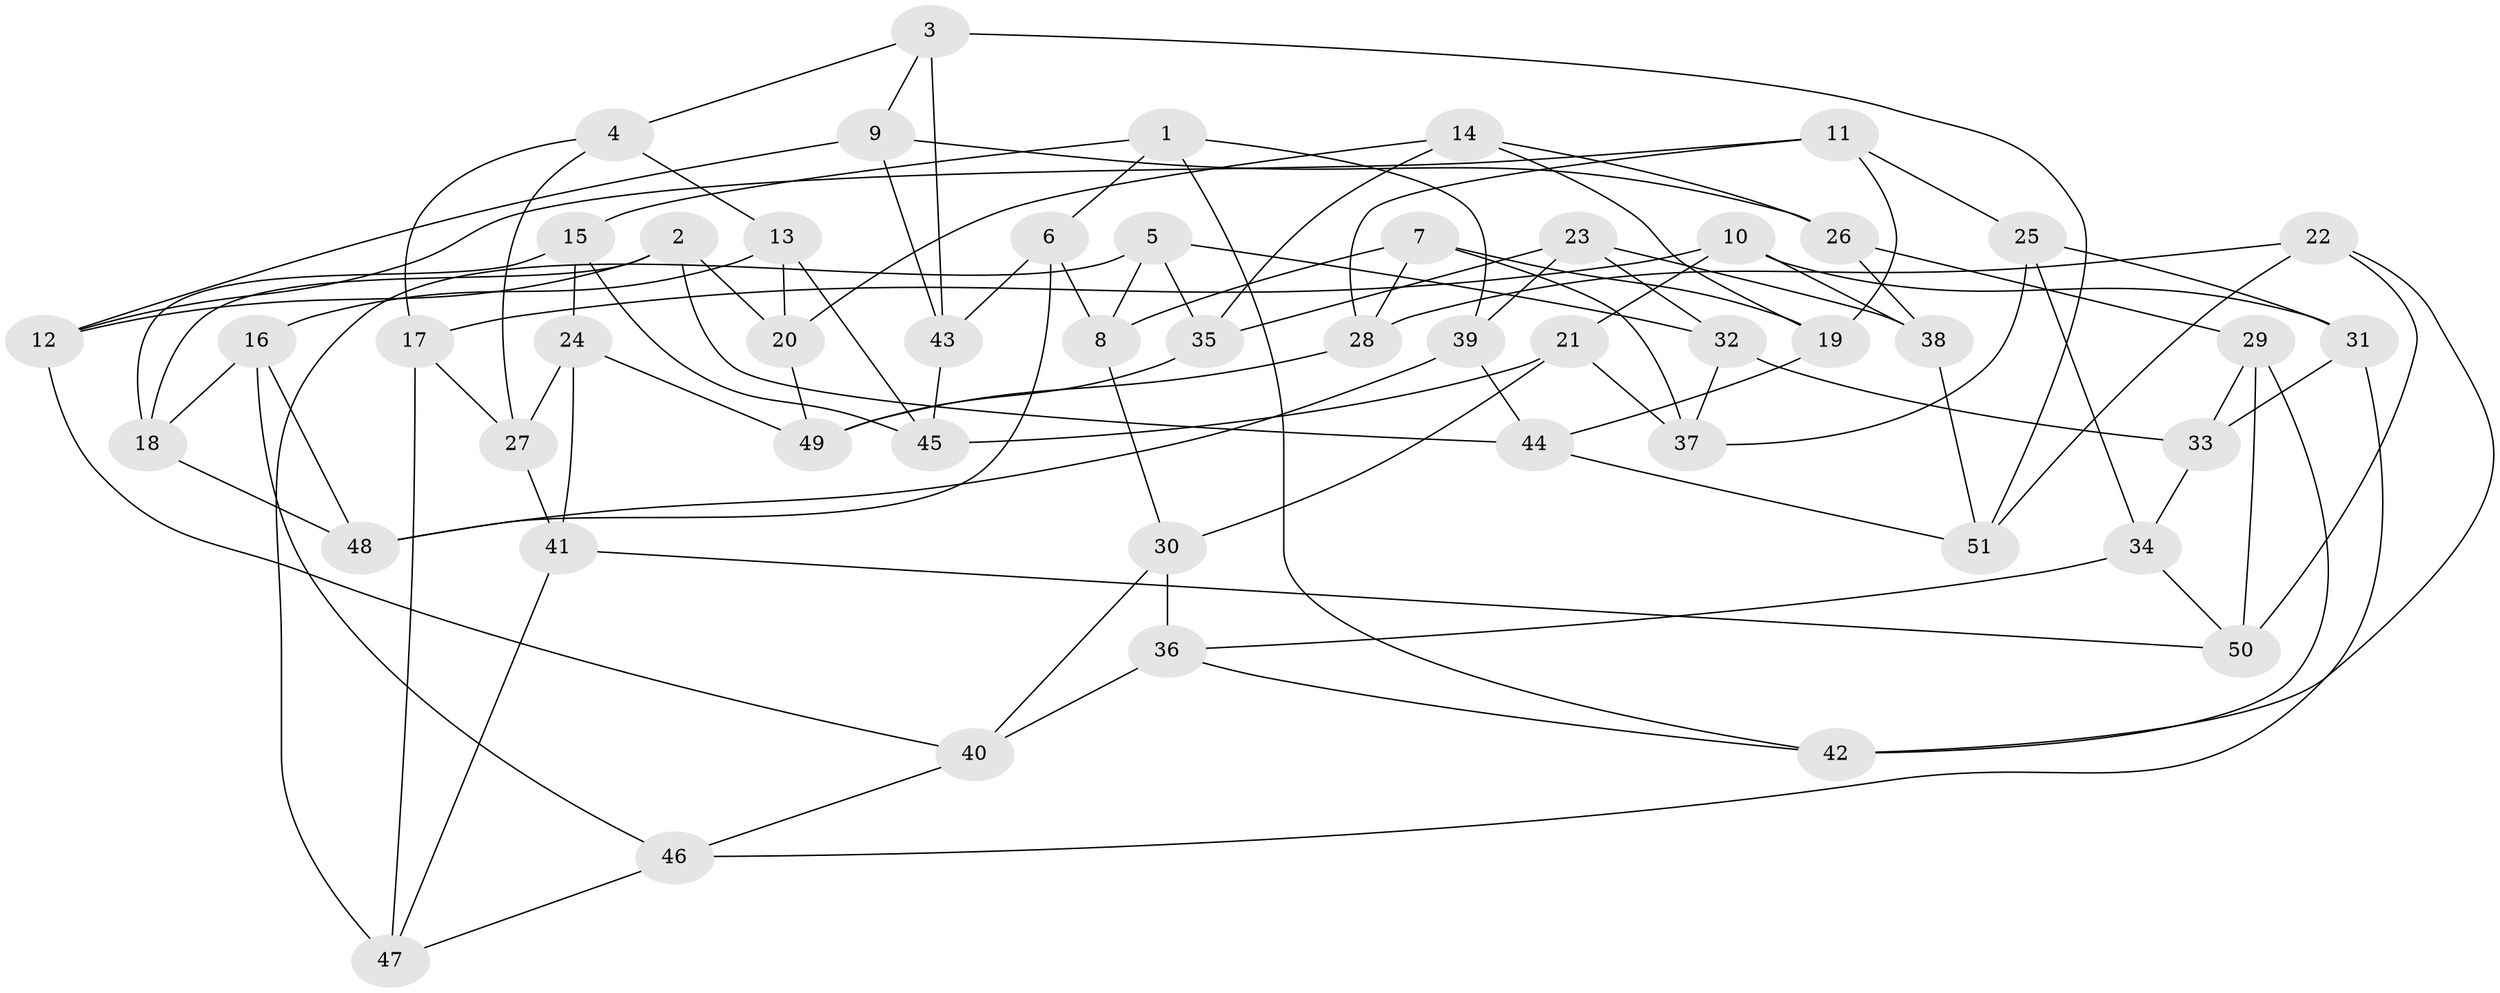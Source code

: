 // coarse degree distribution, {14: 0.0625, 8: 0.125, 7: 0.0625, 6: 0.125, 4: 0.25, 11: 0.0625, 9: 0.0625, 3: 0.0625, 10: 0.0625, 5: 0.125}
// Generated by graph-tools (version 1.1) at 2025/20/03/04/25 18:20:28]
// undirected, 51 vertices, 102 edges
graph export_dot {
graph [start="1"]
  node [color=gray90,style=filled];
  1;
  2;
  3;
  4;
  5;
  6;
  7;
  8;
  9;
  10;
  11;
  12;
  13;
  14;
  15;
  16;
  17;
  18;
  19;
  20;
  21;
  22;
  23;
  24;
  25;
  26;
  27;
  28;
  29;
  30;
  31;
  32;
  33;
  34;
  35;
  36;
  37;
  38;
  39;
  40;
  41;
  42;
  43;
  44;
  45;
  46;
  47;
  48;
  49;
  50;
  51;
  1 -- 39;
  1 -- 42;
  1 -- 6;
  1 -- 15;
  2 -- 12;
  2 -- 44;
  2 -- 18;
  2 -- 20;
  3 -- 4;
  3 -- 51;
  3 -- 43;
  3 -- 9;
  4 -- 17;
  4 -- 27;
  4 -- 13;
  5 -- 32;
  5 -- 35;
  5 -- 47;
  5 -- 8;
  6 -- 48;
  6 -- 8;
  6 -- 43;
  7 -- 19;
  7 -- 28;
  7 -- 8;
  7 -- 37;
  8 -- 30;
  9 -- 26;
  9 -- 12;
  9 -- 43;
  10 -- 21;
  10 -- 17;
  10 -- 38;
  10 -- 31;
  11 -- 25;
  11 -- 19;
  11 -- 12;
  11 -- 28;
  12 -- 40;
  13 -- 20;
  13 -- 45;
  13 -- 16;
  14 -- 19;
  14 -- 26;
  14 -- 35;
  14 -- 20;
  15 -- 24;
  15 -- 45;
  15 -- 18;
  16 -- 18;
  16 -- 48;
  16 -- 46;
  17 -- 27;
  17 -- 47;
  18 -- 48;
  19 -- 44;
  20 -- 49;
  21 -- 30;
  21 -- 37;
  21 -- 45;
  22 -- 51;
  22 -- 50;
  22 -- 42;
  22 -- 28;
  23 -- 35;
  23 -- 39;
  23 -- 38;
  23 -- 32;
  24 -- 41;
  24 -- 27;
  24 -- 49;
  25 -- 37;
  25 -- 31;
  25 -- 34;
  26 -- 29;
  26 -- 38;
  27 -- 41;
  28 -- 49;
  29 -- 33;
  29 -- 50;
  29 -- 42;
  30 -- 40;
  30 -- 36;
  31 -- 46;
  31 -- 33;
  32 -- 37;
  32 -- 33;
  33 -- 34;
  34 -- 36;
  34 -- 50;
  35 -- 49;
  36 -- 42;
  36 -- 40;
  38 -- 51;
  39 -- 48;
  39 -- 44;
  40 -- 46;
  41 -- 47;
  41 -- 50;
  43 -- 45;
  44 -- 51;
  46 -- 47;
}
